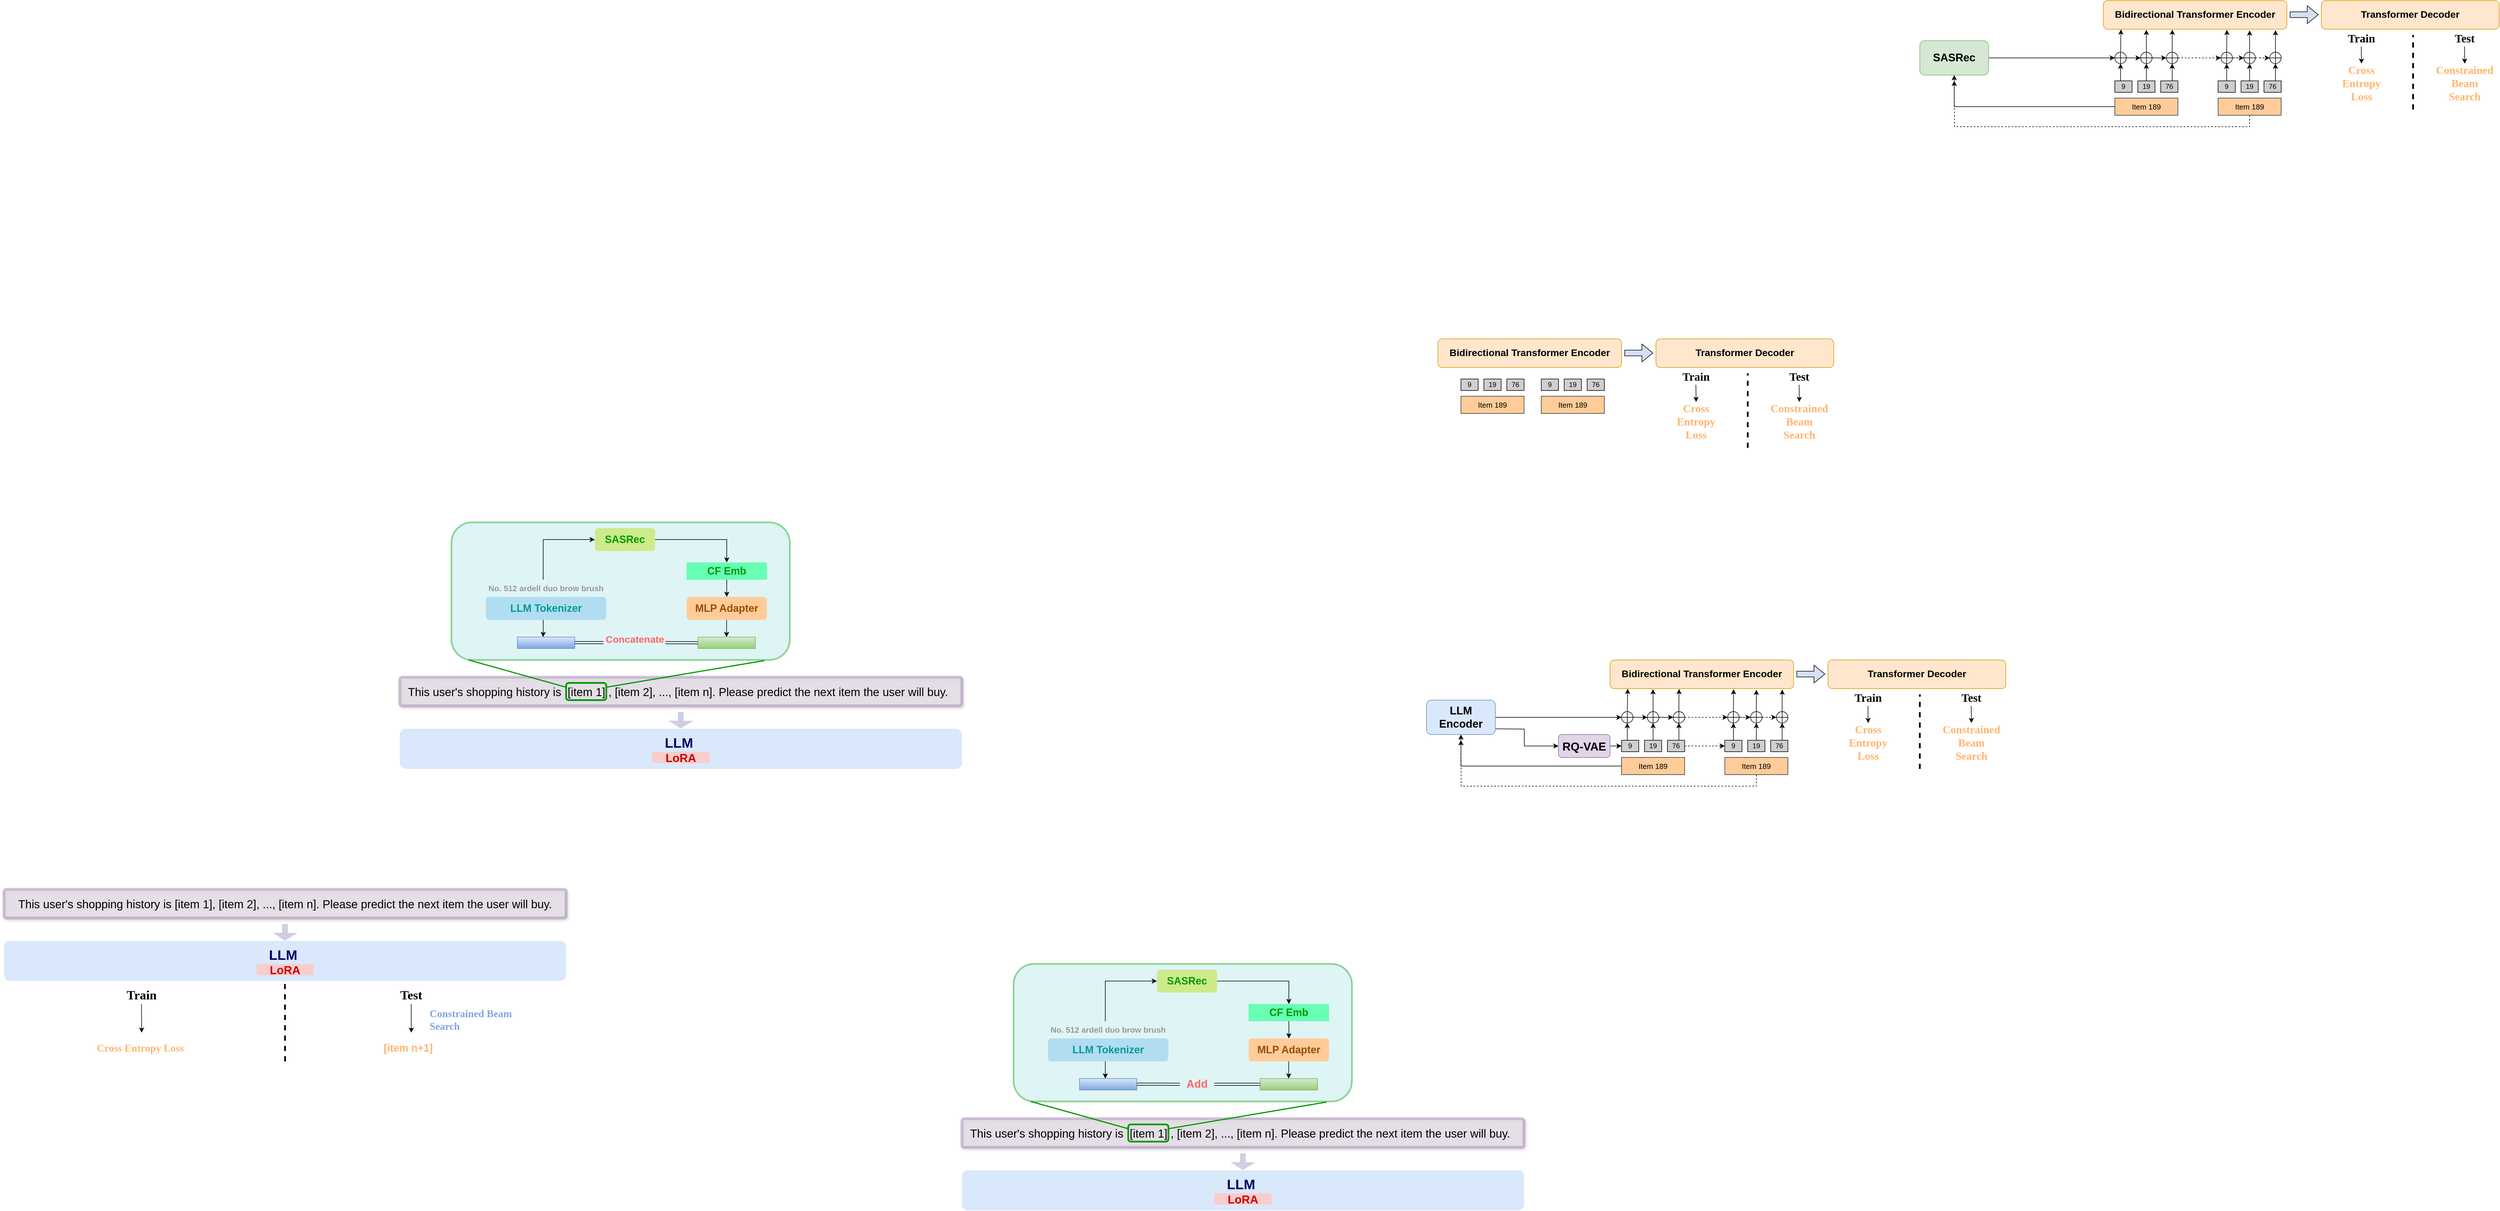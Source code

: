 <mxfile version="28.2.4">
  <diagram name="Page-1" id="X3rEYGYxmpHoWfrI04Dd">
    <mxGraphModel dx="1426" dy="1924" grid="1" gridSize="10" guides="1" tooltips="1" connect="1" arrows="1" fold="1" page="1" pageScale="1" pageWidth="850" pageHeight="1100" math="0" shadow="0">
      <root>
        <mxCell id="0" />
        <mxCell id="1" parent="0" />
        <mxCell id="gE25UW4fyhG3K7R1qF85-5" value="" style="endArrow=classic;html=1;rounded=0;" parent="1" edge="1">
          <mxGeometry width="50" height="50" relative="1" as="geometry">
            <mxPoint x="809.95" y="740" as="sourcePoint" />
            <mxPoint x="810" y="790" as="targetPoint" />
          </mxGeometry>
        </mxCell>
        <mxCell id="gE25UW4fyhG3K7R1qF85-22" value="&lt;b&gt;&lt;font style=&quot;font-size: 18px; color: rgb(255, 181, 112);&quot;&gt;&lt;font style=&quot;&quot;&gt;[item n+1&lt;/font&gt;]&lt;/font&gt;&lt;/b&gt;" style="text;whiteSpace=wrap;html=1;" parent="1" vertex="1">
          <mxGeometry x="760" y="800" width="130" height="40" as="geometry" />
        </mxCell>
        <mxCell id="gE25UW4fyhG3K7R1qF85-23" value="" style="endArrow=none;html=1;rounded=0;strokeWidth=3;dashed=1;" parent="1" edge="1">
          <mxGeometry width="50" height="50" relative="1" as="geometry">
            <mxPoint x="590" y="840" as="sourcePoint" />
            <mxPoint x="589.71" y="700" as="targetPoint" />
          </mxGeometry>
        </mxCell>
        <mxCell id="gE25UW4fyhG3K7R1qF85-24" value="&lt;b&gt;&lt;font face=&quot;Comic Sans MS&quot; style=&quot;font-size: 22px;&quot;&gt;Train&lt;/font&gt;&lt;/b&gt;" style="text;html=1;align=center;verticalAlign=middle;whiteSpace=wrap;rounded=0;" parent="1" vertex="1">
          <mxGeometry x="290" y="710" width="100" height="30" as="geometry" />
        </mxCell>
        <mxCell id="gE25UW4fyhG3K7R1qF85-25" value="&lt;b&gt;&lt;font face=&quot;Comic Sans MS&quot; style=&quot;font-size: 22px;&quot;&gt;Test&lt;/font&gt;&lt;/b&gt;" style="text;html=1;align=center;verticalAlign=middle;whiteSpace=wrap;rounded=0;" parent="1" vertex="1">
          <mxGeometry x="760" y="710" width="100" height="30" as="geometry" />
        </mxCell>
        <mxCell id="gE25UW4fyhG3K7R1qF85-27" value="&lt;font face=&quot;Comic Sans MS&quot; style=&quot;color: rgb(126, 166, 224);&quot;&gt;&lt;span style=&quot;font-size: 18px;&quot;&gt;&lt;b style=&quot;&quot;&gt;Constrained Beam Search&lt;/b&gt;&lt;/span&gt;&lt;/font&gt;" style="text;whiteSpace=wrap;html=1;" parent="1" vertex="1">
          <mxGeometry x="840" y="740" width="150" height="40" as="geometry" />
        </mxCell>
        <mxCell id="gE25UW4fyhG3K7R1qF85-28" value="" style="endArrow=classic;html=1;rounded=0;" parent="1" edge="1">
          <mxGeometry width="50" height="50" relative="1" as="geometry">
            <mxPoint x="339.71" y="740" as="sourcePoint" />
            <mxPoint x="340" y="790" as="targetPoint" />
          </mxGeometry>
        </mxCell>
        <mxCell id="gE25UW4fyhG3K7R1qF85-29" value="&lt;font face=&quot;Comic Sans MS&quot; color=&quot;#ffb570&quot;&gt;&lt;span style=&quot;font-size: 18px;&quot;&gt;&lt;b&gt;Cross Entropy Loss&lt;/b&gt;&lt;/span&gt;&lt;/font&gt;" style="text;whiteSpace=wrap;html=1;" parent="1" vertex="1">
          <mxGeometry x="260" y="800" width="190" height="40" as="geometry" />
        </mxCell>
        <mxCell id="gE25UW4fyhG3K7R1qF85-30" value="" style="group" parent="1" vertex="1" connectable="0">
          <mxGeometry x="100" y="540" width="980" height="160" as="geometry" />
        </mxCell>
        <mxCell id="gE25UW4fyhG3K7R1qF85-7" value="" style="group" parent="gE25UW4fyhG3K7R1qF85-30" vertex="1" connectable="0">
          <mxGeometry y="90" width="980" height="70" as="geometry" />
        </mxCell>
        <mxCell id="gE25UW4fyhG3K7R1qF85-1" value="" style="rounded=1;whiteSpace=wrap;html=1;fillColor=#dae8fc;strokeColor=none;" parent="gE25UW4fyhG3K7R1qF85-7" vertex="1">
          <mxGeometry width="980" height="70" as="geometry" />
        </mxCell>
        <mxCell id="gE25UW4fyhG3K7R1qF85-2" value="&lt;b&gt;&lt;font style=&quot;color: rgb(204, 0, 0); font-size: 20px;&quot;&gt;LoRA&lt;/font&gt;&lt;/b&gt;" style="rounded=1;whiteSpace=wrap;html=1;fillColor=#f8cecc;strokeColor=none;" parent="gE25UW4fyhG3K7R1qF85-7" vertex="1">
          <mxGeometry x="440" y="40" width="100" height="20" as="geometry" />
        </mxCell>
        <mxCell id="gE25UW4fyhG3K7R1qF85-26" value="&lt;b&gt;&lt;font style=&quot;color: rgb(0, 0, 102); font-size: 24px;&quot;&gt;LLM&amp;nbsp;&lt;/font&gt;&lt;/b&gt;" style="text;html=1;align=center;verticalAlign=middle;whiteSpace=wrap;rounded=0;" parent="gE25UW4fyhG3K7R1qF85-7" vertex="1">
          <mxGeometry x="460" y="10" width="60" height="30" as="geometry" />
        </mxCell>
        <mxCell id="gE25UW4fyhG3K7R1qF85-10" value="" style="group" parent="gE25UW4fyhG3K7R1qF85-30" vertex="1" connectable="0">
          <mxGeometry width="980" height="50" as="geometry" />
        </mxCell>
        <mxCell id="gE25UW4fyhG3K7R1qF85-4" value="&lt;p style=&quot;line-height: 110%;&quot;&gt;&lt;br&gt;&lt;/p&gt;" style="rounded=1;whiteSpace=wrap;html=1;fillColor=#e1d5e7;strokeColor=#9673a6;align=left;arcSize=8;strokeWidth=5;fillStyle=auto;glass=0;shadow=1;opacity=40;" parent="gE25UW4fyhG3K7R1qF85-10" vertex="1">
          <mxGeometry width="980" height="50" as="geometry" />
        </mxCell>
        <mxCell id="gE25UW4fyhG3K7R1qF85-6" value="&lt;font style=&quot;font-size: 20px;&quot;&gt;This user&#39;s shopping history is [item 1], [item 2], ..., [item n]. Please predict the next item the user will buy.&lt;/font&gt;" style="text;html=1;align=center;verticalAlign=middle;whiteSpace=wrap;rounded=0;" parent="gE25UW4fyhG3K7R1qF85-10" vertex="1">
          <mxGeometry x="20" y="10" width="940" height="30" as="geometry" />
        </mxCell>
        <mxCell id="gE25UW4fyhG3K7R1qF85-20" value="" style="shape=flexArrow;endArrow=classic;html=1;rounded=0;fillColor=#d0cee2;strokeColor=none;endWidth=32.571;endSize=4.206;" parent="gE25UW4fyhG3K7R1qF85-30" edge="1">
          <mxGeometry width="50" height="50" relative="1" as="geometry">
            <mxPoint x="490" y="60" as="sourcePoint" />
            <mxPoint x="489.71" y="90" as="targetPoint" />
          </mxGeometry>
        </mxCell>
        <mxCell id="gE25UW4fyhG3K7R1qF85-31" value="" style="group" parent="1" vertex="1" connectable="0">
          <mxGeometry x="790" y="170" width="980" height="160" as="geometry" />
        </mxCell>
        <mxCell id="gE25UW4fyhG3K7R1qF85-32" value="" style="group" parent="gE25UW4fyhG3K7R1qF85-31" vertex="1" connectable="0">
          <mxGeometry y="90" width="980" height="70" as="geometry" />
        </mxCell>
        <mxCell id="gE25UW4fyhG3K7R1qF85-33" value="" style="rounded=1;whiteSpace=wrap;html=1;fillColor=#dae8fc;strokeColor=none;" parent="gE25UW4fyhG3K7R1qF85-32" vertex="1">
          <mxGeometry width="980" height="70" as="geometry" />
        </mxCell>
        <mxCell id="gE25UW4fyhG3K7R1qF85-34" value="&lt;b&gt;&lt;font style=&quot;color: rgb(204, 0, 0); font-size: 20px;&quot;&gt;LoRA&lt;/font&gt;&lt;/b&gt;" style="rounded=1;whiteSpace=wrap;html=1;fillColor=#f8cecc;strokeColor=none;" parent="gE25UW4fyhG3K7R1qF85-32" vertex="1">
          <mxGeometry x="440" y="40" width="100" height="20" as="geometry" />
        </mxCell>
        <mxCell id="gE25UW4fyhG3K7R1qF85-35" value="&lt;b&gt;&lt;font style=&quot;color: rgb(0, 0, 102); font-size: 24px;&quot;&gt;LLM&amp;nbsp;&lt;/font&gt;&lt;/b&gt;" style="text;html=1;align=center;verticalAlign=middle;whiteSpace=wrap;rounded=0;" parent="gE25UW4fyhG3K7R1qF85-32" vertex="1">
          <mxGeometry x="460" y="10" width="60" height="30" as="geometry" />
        </mxCell>
        <mxCell id="gE25UW4fyhG3K7R1qF85-36" value="" style="group" parent="gE25UW4fyhG3K7R1qF85-31" vertex="1" connectable="0">
          <mxGeometry width="980" height="60" as="geometry" />
        </mxCell>
        <mxCell id="gE25UW4fyhG3K7R1qF85-37" value="&lt;p style=&quot;line-height: 110%;&quot;&gt;&lt;br&gt;&lt;/p&gt;" style="rounded=1;whiteSpace=wrap;html=1;fillColor=#e1d5e7;strokeColor=#9673a6;align=left;arcSize=8;strokeWidth=5;fillStyle=auto;glass=0;shadow=1;opacity=40;" parent="gE25UW4fyhG3K7R1qF85-36" vertex="1">
          <mxGeometry width="980" height="50" as="geometry" />
        </mxCell>
        <mxCell id="gE25UW4fyhG3K7R1qF85-38" value="&lt;font style=&quot;font-size: 20px;&quot;&gt;This user&#39;s shopping history is&amp;nbsp; [item 1] , [item 2], ..., [item n]. Please predict the next item the user will buy.&lt;/font&gt;" style="text;html=1;align=center;verticalAlign=middle;whiteSpace=wrap;rounded=0;" parent="gE25UW4fyhG3K7R1qF85-36" vertex="1">
          <mxGeometry x="5" y="10" width="960" height="30" as="geometry" />
        </mxCell>
        <mxCell id="gE25UW4fyhG3K7R1qF85-40" value="" style="rounded=1;whiteSpace=wrap;html=1;fillColor=none;strokeColor=#009900;strokeWidth=3;" parent="gE25UW4fyhG3K7R1qF85-36" vertex="1">
          <mxGeometry x="290" y="10" width="70" height="30" as="geometry" />
        </mxCell>
        <mxCell id="gE25UW4fyhG3K7R1qF85-39" value="" style="shape=flexArrow;endArrow=classic;html=1;rounded=0;fillColor=#d0cee2;strokeColor=none;endWidth=32.571;endSize=4.206;" parent="gE25UW4fyhG3K7R1qF85-31" edge="1">
          <mxGeometry width="50" height="50" relative="1" as="geometry">
            <mxPoint x="490" y="60" as="sourcePoint" />
            <mxPoint x="489.71" y="90" as="targetPoint" />
          </mxGeometry>
        </mxCell>
        <mxCell id="gE25UW4fyhG3K7R1qF85-41" value="" style="endArrow=none;html=1;rounded=0;strokeColor=#009900;strokeWidth=2;entryX=0.925;entryY=1.004;entryDx=0;entryDy=0;entryPerimeter=0;exitX=1;exitY=0.25;exitDx=0;exitDy=0;" parent="1" source="gE25UW4fyhG3K7R1qF85-40" target="gE25UW4fyhG3K7R1qF85-46" edge="1">
          <mxGeometry width="50" height="50" relative="1" as="geometry">
            <mxPoint x="1150" y="180" as="sourcePoint" />
            <mxPoint x="1450" y="130" as="targetPoint" />
          </mxGeometry>
        </mxCell>
        <mxCell id="gE25UW4fyhG3K7R1qF85-46" value="" style="rounded=1;whiteSpace=wrap;html=1;fillColor=#b0e3e6;strokeColor=light-dark(#009900, #ededed);strokeWidth=3;opacity=40;" parent="1" vertex="1">
          <mxGeometry x="880" y="-100" width="590" height="240" as="geometry" />
        </mxCell>
        <mxCell id="gE25UW4fyhG3K7R1qF85-47" value="" style="endArrow=none;html=1;rounded=0;strokeColor=#009900;strokeWidth=2;exitX=0;exitY=0.25;exitDx=0;exitDy=0;" parent="1" source="gE25UW4fyhG3K7R1qF85-40" edge="1">
          <mxGeometry width="50" height="50" relative="1" as="geometry">
            <mxPoint x="1080" y="180" as="sourcePoint" />
            <mxPoint x="910" y="140" as="targetPoint" />
          </mxGeometry>
        </mxCell>
        <mxCell id="gE25UW4fyhG3K7R1qF85-48" value="&lt;font style=&quot;color: rgb(0, 153, 153); font-size: 18px;&quot;&gt;&lt;b style=&quot;&quot;&gt;LLM Tokenizer&lt;/b&gt;&lt;/font&gt;" style="rounded=1;whiteSpace=wrap;html=1;fillColor=#b1ddf0;strokeColor=none;" parent="1" vertex="1">
          <mxGeometry x="940" y="30" width="210" height="40" as="geometry" />
        </mxCell>
        <mxCell id="gE25UW4fyhG3K7R1qF85-49" value="&lt;font style=&quot;font-size: 14px; color: rgb(153, 153, 153);&quot;&gt;&lt;b&gt;No. 512 ardell duo brow brush&lt;/b&gt;&lt;/font&gt;" style="text;html=1;align=center;verticalAlign=middle;whiteSpace=wrap;rounded=0;" parent="1" vertex="1">
          <mxGeometry x="940" width="210" height="30" as="geometry" />
        </mxCell>
        <mxCell id="gE25UW4fyhG3K7R1qF85-53" value="&lt;b&gt;&lt;font style=&quot;color: rgb(0, 153, 0); font-size: 18px;&quot;&gt;SASRec&lt;/font&gt;&lt;/b&gt;" style="rounded=1;whiteSpace=wrap;html=1;fillColor=#cdeb8b;strokeColor=none;" parent="1" vertex="1">
          <mxGeometry x="1130" y="-90" width="105" height="40" as="geometry" />
        </mxCell>
        <mxCell id="gE25UW4fyhG3K7R1qF85-54" value="" style="endArrow=classic;html=1;rounded=0;entryX=0;entryY=0.5;entryDx=0;entryDy=0;" parent="1" target="gE25UW4fyhG3K7R1qF85-53" edge="1">
          <mxGeometry width="50" height="50" relative="1" as="geometry">
            <mxPoint x="1040" as="sourcePoint" />
            <mxPoint x="1090" y="-50" as="targetPoint" />
            <Array as="points">
              <mxPoint x="1040" y="-70" />
            </Array>
          </mxGeometry>
        </mxCell>
        <mxCell id="gE25UW4fyhG3K7R1qF85-55" value="&lt;font style=&quot;color: rgb(0, 153, 0); font-size: 18px;&quot;&gt;&lt;b style=&quot;&quot;&gt;CF Emb&lt;/b&gt;&lt;/font&gt;" style="rounded=0;whiteSpace=wrap;html=1;fillColor=#66FFB3;strokeColor=none;" parent="1" vertex="1">
          <mxGeometry x="1290" y="-30" width="140" height="30" as="geometry" />
        </mxCell>
        <mxCell id="gE25UW4fyhG3K7R1qF85-57" value="" style="endArrow=classic;html=1;rounded=0;entryX=0.5;entryY=0;entryDx=0;entryDy=0;" parent="1" target="gE25UW4fyhG3K7R1qF85-55" edge="1">
          <mxGeometry width="50" height="50" relative="1" as="geometry">
            <mxPoint x="1235" y="-70" as="sourcePoint" />
            <mxPoint x="1285" y="-120" as="targetPoint" />
            <Array as="points">
              <mxPoint x="1360" y="-70" />
            </Array>
          </mxGeometry>
        </mxCell>
        <mxCell id="gE25UW4fyhG3K7R1qF85-59" value="&lt;font style=&quot;color: rgb(153, 76, 0); font-size: 18px;&quot;&gt;&lt;b style=&quot;&quot;&gt;MLP Adapter&lt;/b&gt;&lt;/font&gt;" style="rounded=1;whiteSpace=wrap;html=1;fillColor=#FFCC99;strokeColor=none;" parent="1" vertex="1">
          <mxGeometry x="1290" y="30" width="140" height="40" as="geometry" />
        </mxCell>
        <mxCell id="gE25UW4fyhG3K7R1qF85-60" value="" style="endArrow=classic;html=1;rounded=0;entryX=0.5;entryY=0;entryDx=0;entryDy=0;" parent="1" target="gE25UW4fyhG3K7R1qF85-59" edge="1">
          <mxGeometry width="50" height="50" relative="1" as="geometry">
            <mxPoint x="1360" as="sourcePoint" />
            <mxPoint x="1410" y="-50" as="targetPoint" />
          </mxGeometry>
        </mxCell>
        <mxCell id="gE25UW4fyhG3K7R1qF85-61" value="" style="rounded=0;whiteSpace=wrap;html=1;fillColor=#dae8fc;gradientColor=#7ea6e0;strokeColor=#6c8ebf;glass=0;" parent="1" vertex="1">
          <mxGeometry x="995" y="100" width="100" height="20" as="geometry" />
        </mxCell>
        <mxCell id="gE25UW4fyhG3K7R1qF85-62" value="" style="rounded=0;whiteSpace=wrap;html=1;fillColor=#d5e8d4;gradientColor=#97d077;strokeColor=#82b366;glass=0;" parent="1" vertex="1">
          <mxGeometry x="1310" y="100" width="100" height="20" as="geometry" />
        </mxCell>
        <mxCell id="gE25UW4fyhG3K7R1qF85-63" value="" style="endArrow=classic;html=1;rounded=0;entryX=0.5;entryY=0;entryDx=0;entryDy=0;" parent="1" edge="1">
          <mxGeometry width="50" height="50" relative="1" as="geometry">
            <mxPoint x="1040" y="70" as="sourcePoint" />
            <mxPoint x="1040" y="100" as="targetPoint" />
          </mxGeometry>
        </mxCell>
        <mxCell id="gE25UW4fyhG3K7R1qF85-64" value="" style="endArrow=classic;html=1;rounded=0;entryX=0.5;entryY=0;entryDx=0;entryDy=0;" parent="1" edge="1">
          <mxGeometry width="50" height="50" relative="1" as="geometry">
            <mxPoint x="1359.71" y="70" as="sourcePoint" />
            <mxPoint x="1359.71" y="100" as="targetPoint" />
          </mxGeometry>
        </mxCell>
        <mxCell id="gE25UW4fyhG3K7R1qF85-65" value="" style="shape=link;html=1;rounded=0;" parent="1" edge="1">
          <mxGeometry width="100" relative="1" as="geometry">
            <mxPoint x="1095" y="109.71" as="sourcePoint" />
            <mxPoint x="1145" y="109.71" as="targetPoint" />
          </mxGeometry>
        </mxCell>
        <mxCell id="gE25UW4fyhG3K7R1qF85-66" value="&lt;b&gt;&lt;font style=&quot;color: rgb(255, 102, 102); font-size: 17px;&quot;&gt;Concatenate&lt;/font&gt;&lt;/b&gt;" style="text;html=1;align=center;verticalAlign=middle;whiteSpace=wrap;rounded=0;" parent="1" vertex="1">
          <mxGeometry x="1170" y="90" width="60" height="30" as="geometry" />
        </mxCell>
        <mxCell id="gE25UW4fyhG3K7R1qF85-71" value="" style="shape=link;html=1;rounded=0;entryX=0;entryY=0.5;entryDx=0;entryDy=0;" parent="1" target="gE25UW4fyhG3K7R1qF85-62" edge="1">
          <mxGeometry width="100" relative="1" as="geometry">
            <mxPoint x="1253" y="109.71" as="sourcePoint" />
            <mxPoint x="1298" y="110" as="targetPoint" />
          </mxGeometry>
        </mxCell>
        <mxCell id="gE25UW4fyhG3K7R1qF85-72" value="" style="group" parent="1" vertex="1" connectable="0">
          <mxGeometry x="1770" y="940" width="980" height="160" as="geometry" />
        </mxCell>
        <mxCell id="gE25UW4fyhG3K7R1qF85-73" value="" style="group" parent="gE25UW4fyhG3K7R1qF85-72" vertex="1" connectable="0">
          <mxGeometry y="90" width="980" height="70" as="geometry" />
        </mxCell>
        <mxCell id="gE25UW4fyhG3K7R1qF85-74" value="" style="rounded=1;whiteSpace=wrap;html=1;fillColor=#dae8fc;strokeColor=none;" parent="gE25UW4fyhG3K7R1qF85-73" vertex="1">
          <mxGeometry width="980" height="70" as="geometry" />
        </mxCell>
        <mxCell id="gE25UW4fyhG3K7R1qF85-75" value="&lt;b&gt;&lt;font style=&quot;color: rgb(204, 0, 0); font-size: 20px;&quot;&gt;LoRA&lt;/font&gt;&lt;/b&gt;" style="rounded=1;whiteSpace=wrap;html=1;fillColor=#f8cecc;strokeColor=none;" parent="gE25UW4fyhG3K7R1qF85-73" vertex="1">
          <mxGeometry x="440" y="40" width="100" height="20" as="geometry" />
        </mxCell>
        <mxCell id="gE25UW4fyhG3K7R1qF85-76" value="&lt;b&gt;&lt;font style=&quot;color: rgb(0, 0, 102); font-size: 24px;&quot;&gt;LLM&amp;nbsp;&lt;/font&gt;&lt;/b&gt;" style="text;html=1;align=center;verticalAlign=middle;whiteSpace=wrap;rounded=0;" parent="gE25UW4fyhG3K7R1qF85-73" vertex="1">
          <mxGeometry x="460" y="10" width="60" height="30" as="geometry" />
        </mxCell>
        <mxCell id="gE25UW4fyhG3K7R1qF85-77" value="" style="group" parent="gE25UW4fyhG3K7R1qF85-72" vertex="1" connectable="0">
          <mxGeometry width="980" height="60" as="geometry" />
        </mxCell>
        <mxCell id="gE25UW4fyhG3K7R1qF85-78" value="&lt;p style=&quot;line-height: 110%;&quot;&gt;&lt;br&gt;&lt;/p&gt;" style="rounded=1;whiteSpace=wrap;html=1;fillColor=#e1d5e7;strokeColor=#9673a6;align=left;arcSize=8;strokeWidth=5;fillStyle=auto;glass=0;shadow=1;opacity=40;" parent="gE25UW4fyhG3K7R1qF85-77" vertex="1">
          <mxGeometry width="980" height="50" as="geometry" />
        </mxCell>
        <mxCell id="gE25UW4fyhG3K7R1qF85-79" value="&lt;font style=&quot;font-size: 20px;&quot;&gt;This user&#39;s shopping history is&amp;nbsp; [item 1] , [item 2], ..., [item n]. Please predict the next item the user will buy.&lt;/font&gt;" style="text;html=1;align=center;verticalAlign=middle;whiteSpace=wrap;rounded=0;" parent="gE25UW4fyhG3K7R1qF85-77" vertex="1">
          <mxGeometry x="5" y="10" width="960" height="30" as="geometry" />
        </mxCell>
        <mxCell id="gE25UW4fyhG3K7R1qF85-80" value="" style="rounded=1;whiteSpace=wrap;html=1;fillColor=none;strokeColor=#009900;strokeWidth=3;" parent="gE25UW4fyhG3K7R1qF85-77" vertex="1">
          <mxGeometry x="290" y="10" width="70" height="30" as="geometry" />
        </mxCell>
        <mxCell id="gE25UW4fyhG3K7R1qF85-81" value="" style="shape=flexArrow;endArrow=classic;html=1;rounded=0;fillColor=#d0cee2;strokeColor=none;endWidth=32.571;endSize=4.206;" parent="gE25UW4fyhG3K7R1qF85-72" edge="1">
          <mxGeometry width="50" height="50" relative="1" as="geometry">
            <mxPoint x="490" y="60" as="sourcePoint" />
            <mxPoint x="489.71" y="90" as="targetPoint" />
          </mxGeometry>
        </mxCell>
        <mxCell id="gE25UW4fyhG3K7R1qF85-82" value="" style="endArrow=none;html=1;rounded=0;strokeColor=#009900;strokeWidth=2;entryX=0.925;entryY=1.004;entryDx=0;entryDy=0;entryPerimeter=0;exitX=1;exitY=0.25;exitDx=0;exitDy=0;" parent="1" source="gE25UW4fyhG3K7R1qF85-80" target="gE25UW4fyhG3K7R1qF85-83" edge="1">
          <mxGeometry width="50" height="50" relative="1" as="geometry">
            <mxPoint x="2130" y="950" as="sourcePoint" />
            <mxPoint x="2430" y="900" as="targetPoint" />
          </mxGeometry>
        </mxCell>
        <mxCell id="gE25UW4fyhG3K7R1qF85-83" value="" style="rounded=1;whiteSpace=wrap;html=1;fillColor=#b0e3e6;strokeColor=light-dark(#009900, #ededed);strokeWidth=3;opacity=40;" parent="1" vertex="1">
          <mxGeometry x="1860" y="670" width="590" height="240" as="geometry" />
        </mxCell>
        <mxCell id="gE25UW4fyhG3K7R1qF85-84" value="" style="endArrow=none;html=1;rounded=0;strokeColor=#009900;strokeWidth=2;exitX=0;exitY=0.25;exitDx=0;exitDy=0;" parent="1" source="gE25UW4fyhG3K7R1qF85-80" edge="1">
          <mxGeometry width="50" height="50" relative="1" as="geometry">
            <mxPoint x="2060" y="950" as="sourcePoint" />
            <mxPoint x="1890" y="910" as="targetPoint" />
          </mxGeometry>
        </mxCell>
        <mxCell id="gE25UW4fyhG3K7R1qF85-85" value="&lt;font style=&quot;color: rgb(0, 153, 153); font-size: 18px;&quot;&gt;&lt;b style=&quot;&quot;&gt;LLM Tokenizer&lt;/b&gt;&lt;/font&gt;" style="rounded=1;whiteSpace=wrap;html=1;fillColor=#b1ddf0;strokeColor=none;" parent="1" vertex="1">
          <mxGeometry x="1920" y="800" width="210" height="40" as="geometry" />
        </mxCell>
        <mxCell id="gE25UW4fyhG3K7R1qF85-86" value="&lt;font style=&quot;font-size: 14px; color: rgb(153, 153, 153);&quot;&gt;&lt;b&gt;No. 512 ardell duo brow brush&lt;/b&gt;&lt;/font&gt;" style="text;html=1;align=center;verticalAlign=middle;whiteSpace=wrap;rounded=0;" parent="1" vertex="1">
          <mxGeometry x="1920" y="770" width="210" height="30" as="geometry" />
        </mxCell>
        <mxCell id="gE25UW4fyhG3K7R1qF85-87" value="&lt;b&gt;&lt;font style=&quot;color: rgb(0, 153, 0); font-size: 18px;&quot;&gt;SASRec&lt;/font&gt;&lt;/b&gt;" style="rounded=1;whiteSpace=wrap;html=1;fillColor=#cdeb8b;strokeColor=none;" parent="1" vertex="1">
          <mxGeometry x="2110" y="680" width="105" height="40" as="geometry" />
        </mxCell>
        <mxCell id="gE25UW4fyhG3K7R1qF85-88" value="" style="endArrow=classic;html=1;rounded=0;entryX=0;entryY=0.5;entryDx=0;entryDy=0;" parent="1" target="gE25UW4fyhG3K7R1qF85-87" edge="1">
          <mxGeometry width="50" height="50" relative="1" as="geometry">
            <mxPoint x="2020" y="770" as="sourcePoint" />
            <mxPoint x="2070" y="720" as="targetPoint" />
            <Array as="points">
              <mxPoint x="2020" y="700" />
            </Array>
          </mxGeometry>
        </mxCell>
        <mxCell id="gE25UW4fyhG3K7R1qF85-89" value="&lt;font style=&quot;color: rgb(0, 153, 0); font-size: 18px;&quot;&gt;&lt;b style=&quot;&quot;&gt;CF Emb&lt;/b&gt;&lt;/font&gt;" style="rounded=0;whiteSpace=wrap;html=1;fillColor=#66FFB3;strokeColor=none;" parent="1" vertex="1">
          <mxGeometry x="2270" y="740" width="140" height="30" as="geometry" />
        </mxCell>
        <mxCell id="gE25UW4fyhG3K7R1qF85-90" value="" style="endArrow=classic;html=1;rounded=0;entryX=0.5;entryY=0;entryDx=0;entryDy=0;" parent="1" target="gE25UW4fyhG3K7R1qF85-89" edge="1">
          <mxGeometry width="50" height="50" relative="1" as="geometry">
            <mxPoint x="2215" y="700" as="sourcePoint" />
            <mxPoint x="2265" y="650" as="targetPoint" />
            <Array as="points">
              <mxPoint x="2340" y="700" />
            </Array>
          </mxGeometry>
        </mxCell>
        <mxCell id="gE25UW4fyhG3K7R1qF85-91" value="&lt;font style=&quot;color: rgb(153, 76, 0); font-size: 18px;&quot;&gt;&lt;b style=&quot;&quot;&gt;MLP Adapter&lt;/b&gt;&lt;/font&gt;" style="rounded=1;whiteSpace=wrap;html=1;fillColor=#FFCC99;strokeColor=none;" parent="1" vertex="1">
          <mxGeometry x="2270" y="800" width="140" height="40" as="geometry" />
        </mxCell>
        <mxCell id="gE25UW4fyhG3K7R1qF85-92" value="" style="endArrow=classic;html=1;rounded=0;entryX=0.5;entryY=0;entryDx=0;entryDy=0;" parent="1" target="gE25UW4fyhG3K7R1qF85-91" edge="1">
          <mxGeometry width="50" height="50" relative="1" as="geometry">
            <mxPoint x="2340" y="770" as="sourcePoint" />
            <mxPoint x="2390" y="720" as="targetPoint" />
          </mxGeometry>
        </mxCell>
        <mxCell id="gE25UW4fyhG3K7R1qF85-93" value="" style="rounded=0;whiteSpace=wrap;html=1;fillColor=#dae8fc;gradientColor=#7ea6e0;strokeColor=#6c8ebf;glass=0;" parent="1" vertex="1">
          <mxGeometry x="1975" y="870" width="100" height="20" as="geometry" />
        </mxCell>
        <mxCell id="gE25UW4fyhG3K7R1qF85-94" value="" style="rounded=0;whiteSpace=wrap;html=1;fillColor=#d5e8d4;gradientColor=#97d077;strokeColor=#82b366;glass=0;" parent="1" vertex="1">
          <mxGeometry x="2290" y="870" width="100" height="20" as="geometry" />
        </mxCell>
        <mxCell id="gE25UW4fyhG3K7R1qF85-95" value="" style="endArrow=classic;html=1;rounded=0;entryX=0.5;entryY=0;entryDx=0;entryDy=0;" parent="1" edge="1">
          <mxGeometry width="50" height="50" relative="1" as="geometry">
            <mxPoint x="2020" y="840" as="sourcePoint" />
            <mxPoint x="2020" y="870" as="targetPoint" />
          </mxGeometry>
        </mxCell>
        <mxCell id="gE25UW4fyhG3K7R1qF85-96" value="" style="endArrow=classic;html=1;rounded=0;entryX=0.5;entryY=0;entryDx=0;entryDy=0;" parent="1" edge="1">
          <mxGeometry width="50" height="50" relative="1" as="geometry">
            <mxPoint x="2339.71" y="840" as="sourcePoint" />
            <mxPoint x="2339.71" y="870" as="targetPoint" />
          </mxGeometry>
        </mxCell>
        <mxCell id="gE25UW4fyhG3K7R1qF85-97" value="" style="shape=link;html=1;rounded=0;entryX=0;entryY=0.5;entryDx=0;entryDy=0;" parent="1" target="gE25UW4fyhG3K7R1qF85-98" edge="1">
          <mxGeometry width="100" relative="1" as="geometry">
            <mxPoint x="2075" y="879.71" as="sourcePoint" />
            <mxPoint x="2125" y="879.71" as="targetPoint" />
          </mxGeometry>
        </mxCell>
        <mxCell id="gE25UW4fyhG3K7R1qF85-98" value="&lt;b&gt;&lt;font style=&quot;color: rgb(255, 102, 102); font-size: 19px;&quot;&gt;Add&lt;/font&gt;&lt;/b&gt;" style="text;html=1;align=center;verticalAlign=middle;whiteSpace=wrap;rounded=0;" parent="1" vertex="1">
          <mxGeometry x="2150" y="865" width="60" height="30" as="geometry" />
        </mxCell>
        <mxCell id="gE25UW4fyhG3K7R1qF85-99" value="" style="shape=link;html=1;rounded=0;entryX=0;entryY=0.5;entryDx=0;entryDy=0;exitX=1;exitY=0.5;exitDx=0;exitDy=0;" parent="1" source="gE25UW4fyhG3K7R1qF85-98" target="gE25UW4fyhG3K7R1qF85-94" edge="1">
          <mxGeometry width="100" relative="1" as="geometry">
            <mxPoint x="2233" y="879.71" as="sourcePoint" />
            <mxPoint x="2278" y="880" as="targetPoint" />
          </mxGeometry>
        </mxCell>
        <mxCell id="gE25UW4fyhG3K7R1qF85-101" value="&lt;font style=&quot;font-size: 17px;&quot;&gt;&lt;b&gt;&lt;font style=&quot;&quot;&gt;Bidirectional Transformer Encode&lt;/font&gt;r&lt;/b&gt;&lt;/font&gt;" style="rounded=1;whiteSpace=wrap;html=1;fillColor=#ffe6cc;strokeColor=#d79b00;" parent="1" vertex="1">
          <mxGeometry x="2600" y="-420" width="320" height="50" as="geometry" />
        </mxCell>
        <mxCell id="gE25UW4fyhG3K7R1qF85-102" value="" style="shape=flexArrow;endArrow=classic;html=1;rounded=0;strokeColor=light-dark(#050505, #232e40);fillColor=#D4E1F5;" parent="1" edge="1">
          <mxGeometry width="50" height="50" relative="1" as="geometry">
            <mxPoint x="2925" y="-395.42" as="sourcePoint" />
            <mxPoint x="2975" y="-395.42" as="targetPoint" />
          </mxGeometry>
        </mxCell>
        <mxCell id="gE25UW4fyhG3K7R1qF85-103" value="&lt;font style=&quot;font-size: 17px;&quot;&gt;&lt;b&gt;&lt;font style=&quot;&quot;&gt;Transformer Decode&lt;/font&gt;r&lt;/b&gt;&lt;/font&gt;" style="rounded=1;whiteSpace=wrap;html=1;fillColor=#ffe6cc;strokeColor=#d79b00;" parent="1" vertex="1">
          <mxGeometry x="2980" y="-420" width="310" height="50" as="geometry" />
        </mxCell>
        <mxCell id="gE25UW4fyhG3K7R1qF85-104" value="" style="endArrow=none;dashed=1;html=1;rounded=0;strokeWidth=3;" parent="1" edge="1">
          <mxGeometry width="50" height="50" relative="1" as="geometry">
            <mxPoint x="3140" y="-230" as="sourcePoint" />
            <mxPoint x="3140" y="-360" as="targetPoint" />
          </mxGeometry>
        </mxCell>
        <mxCell id="gE25UW4fyhG3K7R1qF85-105" value="&lt;font style=&quot;font-size: 20px;&quot; face=&quot;Comic Sans MS&quot;&gt;&lt;b style=&quot;&quot;&gt;Train&lt;/b&gt;&lt;/font&gt;" style="text;html=1;align=center;verticalAlign=middle;whiteSpace=wrap;rounded=0;" parent="1" vertex="1">
          <mxGeometry x="3020" y="-370" width="60" height="30" as="geometry" />
        </mxCell>
        <mxCell id="gE25UW4fyhG3K7R1qF85-106" value="&lt;font style=&quot;font-size: 20px;&quot; face=&quot;Comic Sans MS&quot;&gt;&lt;b style=&quot;&quot;&gt;Test&lt;/b&gt;&lt;/font&gt;" style="text;html=1;align=center;verticalAlign=middle;whiteSpace=wrap;rounded=0;" parent="1" vertex="1">
          <mxGeometry x="3200" y="-370" width="60" height="30" as="geometry" />
        </mxCell>
        <mxCell id="gE25UW4fyhG3K7R1qF85-107" value="" style="endArrow=classic;html=1;rounded=0;" parent="1" edge="1">
          <mxGeometry width="50" height="50" relative="1" as="geometry">
            <mxPoint x="3049.58" y="-340" as="sourcePoint" />
            <mxPoint x="3050" y="-310" as="targetPoint" />
          </mxGeometry>
        </mxCell>
        <mxCell id="gE25UW4fyhG3K7R1qF85-108" value="&lt;font style=&quot;color: rgb(255, 181, 112); font-size: 19px;&quot; face=&quot;Comic Sans MS&quot;&gt;&lt;b style=&quot;&quot;&gt;Cross Entropy Loss&lt;/b&gt;&lt;/font&gt;" style="text;html=1;align=center;verticalAlign=middle;whiteSpace=wrap;rounded=0;" parent="1" vertex="1">
          <mxGeometry x="2995" y="-290" width="110" height="30" as="geometry" />
        </mxCell>
        <mxCell id="gE25UW4fyhG3K7R1qF85-109" value="&lt;font style=&quot;color: rgb(255, 181, 112); font-size: 19px;&quot; face=&quot;Comic Sans MS&quot;&gt;&lt;b style=&quot;&quot;&gt;Constrained&lt;/b&gt;&lt;/font&gt;&lt;div&gt;&lt;font style=&quot;color: rgb(255, 181, 112); font-size: 19px;&quot; face=&quot;Comic Sans MS&quot;&gt;&lt;b style=&quot;&quot;&gt;Beam&lt;/b&gt;&lt;/font&gt;&lt;/div&gt;&lt;div&gt;&lt;font style=&quot;color: rgb(255, 181, 112); font-size: 19px;&quot; face=&quot;Comic Sans MS&quot;&gt;&lt;b style=&quot;&quot;&gt;Search&lt;/b&gt;&lt;/font&gt;&lt;/div&gt;" style="text;html=1;align=center;verticalAlign=middle;whiteSpace=wrap;rounded=0;" parent="1" vertex="1">
          <mxGeometry x="3175" y="-290" width="110" height="30" as="geometry" />
        </mxCell>
        <mxCell id="gE25UW4fyhG3K7R1qF85-110" value="" style="endArrow=classic;html=1;rounded=0;" parent="1" edge="1">
          <mxGeometry width="50" height="50" relative="1" as="geometry">
            <mxPoint x="3229.58" y="-340" as="sourcePoint" />
            <mxPoint x="3230" y="-310" as="targetPoint" />
          </mxGeometry>
        </mxCell>
        <mxCell id="gE25UW4fyhG3K7R1qF85-116" value="" style="group" parent="1" vertex="1" connectable="0">
          <mxGeometry x="2640" y="-350" width="110" height="60" as="geometry" />
        </mxCell>
        <mxCell id="gE25UW4fyhG3K7R1qF85-114" value="" style="group" parent="gE25UW4fyhG3K7R1qF85-116" vertex="1" connectable="0">
          <mxGeometry width="110" height="20" as="geometry" />
        </mxCell>
        <mxCell id="gE25UW4fyhG3K7R1qF85-111" value="9" style="rounded=0;whiteSpace=wrap;html=1;fillColor=#CFCFCF;" parent="gE25UW4fyhG3K7R1qF85-114" vertex="1">
          <mxGeometry width="30" height="20" as="geometry" />
        </mxCell>
        <mxCell id="gE25UW4fyhG3K7R1qF85-112" value="19" style="rounded=0;whiteSpace=wrap;html=1;fillColor=#CFCFCF;" parent="gE25UW4fyhG3K7R1qF85-114" vertex="1">
          <mxGeometry x="40" width="30" height="20" as="geometry" />
        </mxCell>
        <mxCell id="gE25UW4fyhG3K7R1qF85-113" value="76" style="rounded=0;whiteSpace=wrap;html=1;fillColor=#CFCFCF;" parent="gE25UW4fyhG3K7R1qF85-114" vertex="1">
          <mxGeometry x="80" width="30" height="20" as="geometry" />
        </mxCell>
        <mxCell id="gE25UW4fyhG3K7R1qF85-115" value="&lt;font style=&quot;font-size: 13px;&quot;&gt;Item 189&lt;/font&gt;" style="rounded=0;whiteSpace=wrap;html=1;fillColor=#ffcc99;strokeColor=#36393d;" parent="gE25UW4fyhG3K7R1qF85-116" vertex="1">
          <mxGeometry y="30" width="110" height="30" as="geometry" />
        </mxCell>
        <mxCell id="gE25UW4fyhG3K7R1qF85-117" value="" style="group" parent="1" vertex="1" connectable="0">
          <mxGeometry x="2780" y="-350" width="110" height="60" as="geometry" />
        </mxCell>
        <mxCell id="gE25UW4fyhG3K7R1qF85-118" value="" style="group" parent="gE25UW4fyhG3K7R1qF85-117" vertex="1" connectable="0">
          <mxGeometry width="110" height="20" as="geometry" />
        </mxCell>
        <mxCell id="gE25UW4fyhG3K7R1qF85-119" value="9" style="rounded=0;whiteSpace=wrap;html=1;fillColor=#CFCFCF;" parent="gE25UW4fyhG3K7R1qF85-118" vertex="1">
          <mxGeometry width="30" height="20" as="geometry" />
        </mxCell>
        <mxCell id="gE25UW4fyhG3K7R1qF85-120" value="19" style="rounded=0;whiteSpace=wrap;html=1;fillColor=#CFCFCF;" parent="gE25UW4fyhG3K7R1qF85-118" vertex="1">
          <mxGeometry x="40" width="30" height="20" as="geometry" />
        </mxCell>
        <mxCell id="gE25UW4fyhG3K7R1qF85-121" value="76" style="rounded=0;whiteSpace=wrap;html=1;fillColor=#CFCFCF;" parent="gE25UW4fyhG3K7R1qF85-118" vertex="1">
          <mxGeometry x="80" width="30" height="20" as="geometry" />
        </mxCell>
        <mxCell id="gE25UW4fyhG3K7R1qF85-122" value="&lt;font style=&quot;font-size: 13px;&quot;&gt;Item 189&lt;/font&gt;" style="rounded=0;whiteSpace=wrap;html=1;fillColor=#ffcc99;strokeColor=#36393d;" parent="gE25UW4fyhG3K7R1qF85-117" vertex="1">
          <mxGeometry y="30" width="110" height="30" as="geometry" />
        </mxCell>
        <mxCell id="gE25UW4fyhG3K7R1qF85-123" value="&lt;font style=&quot;font-size: 17px;&quot;&gt;&lt;b&gt;&lt;font style=&quot;&quot;&gt;Bidirectional Transformer Encode&lt;/font&gt;r&lt;/b&gt;&lt;/font&gt;" style="rounded=1;whiteSpace=wrap;html=1;fillColor=#ffe6cc;strokeColor=#d79b00;" parent="1" vertex="1">
          <mxGeometry x="2900" y="140" width="320" height="50" as="geometry" />
        </mxCell>
        <mxCell id="gE25UW4fyhG3K7R1qF85-124" value="" style="shape=flexArrow;endArrow=classic;html=1;rounded=0;strokeColor=light-dark(#050505, #232e40);fillColor=#D4E1F5;" parent="1" edge="1">
          <mxGeometry width="50" height="50" relative="1" as="geometry">
            <mxPoint x="3225" y="164.58" as="sourcePoint" />
            <mxPoint x="3275" y="164.58" as="targetPoint" />
          </mxGeometry>
        </mxCell>
        <mxCell id="gE25UW4fyhG3K7R1qF85-125" value="&lt;font style=&quot;font-size: 17px;&quot;&gt;&lt;b&gt;&lt;font style=&quot;&quot;&gt;Transformer Decode&lt;/font&gt;r&lt;/b&gt;&lt;/font&gt;" style="rounded=1;whiteSpace=wrap;html=1;fillColor=#ffe6cc;strokeColor=#d79b00;" parent="1" vertex="1">
          <mxGeometry x="3280" y="140" width="310" height="50" as="geometry" />
        </mxCell>
        <mxCell id="gE25UW4fyhG3K7R1qF85-126" value="" style="endArrow=none;dashed=1;html=1;rounded=0;strokeWidth=3;" parent="1" edge="1">
          <mxGeometry width="50" height="50" relative="1" as="geometry">
            <mxPoint x="3440" y="330" as="sourcePoint" />
            <mxPoint x="3440" y="200" as="targetPoint" />
          </mxGeometry>
        </mxCell>
        <mxCell id="gE25UW4fyhG3K7R1qF85-127" value="&lt;font style=&quot;font-size: 20px;&quot; face=&quot;Comic Sans MS&quot;&gt;&lt;b style=&quot;&quot;&gt;Train&lt;/b&gt;&lt;/font&gt;" style="text;html=1;align=center;verticalAlign=middle;whiteSpace=wrap;rounded=0;" parent="1" vertex="1">
          <mxGeometry x="3320" y="190" width="60" height="30" as="geometry" />
        </mxCell>
        <mxCell id="gE25UW4fyhG3K7R1qF85-128" value="&lt;font style=&quot;font-size: 20px;&quot; face=&quot;Comic Sans MS&quot;&gt;&lt;b style=&quot;&quot;&gt;Test&lt;/b&gt;&lt;/font&gt;" style="text;html=1;align=center;verticalAlign=middle;whiteSpace=wrap;rounded=0;" parent="1" vertex="1">
          <mxGeometry x="3500" y="190" width="60" height="30" as="geometry" />
        </mxCell>
        <mxCell id="gE25UW4fyhG3K7R1qF85-129" value="" style="endArrow=classic;html=1;rounded=0;" parent="1" edge="1">
          <mxGeometry width="50" height="50" relative="1" as="geometry">
            <mxPoint x="3349.58" y="220" as="sourcePoint" />
            <mxPoint x="3350" y="250" as="targetPoint" />
          </mxGeometry>
        </mxCell>
        <mxCell id="gE25UW4fyhG3K7R1qF85-130" value="&lt;font style=&quot;color: rgb(255, 181, 112); font-size: 19px;&quot; face=&quot;Comic Sans MS&quot;&gt;&lt;b style=&quot;&quot;&gt;Cross Entropy Loss&lt;/b&gt;&lt;/font&gt;" style="text;html=1;align=center;verticalAlign=middle;whiteSpace=wrap;rounded=0;" parent="1" vertex="1">
          <mxGeometry x="3295" y="270" width="110" height="30" as="geometry" />
        </mxCell>
        <mxCell id="gE25UW4fyhG3K7R1qF85-131" value="&lt;font style=&quot;color: rgb(255, 181, 112); font-size: 19px;&quot; face=&quot;Comic Sans MS&quot;&gt;&lt;b style=&quot;&quot;&gt;Constrained&lt;/b&gt;&lt;/font&gt;&lt;div&gt;&lt;font style=&quot;color: rgb(255, 181, 112); font-size: 19px;&quot; face=&quot;Comic Sans MS&quot;&gt;&lt;b style=&quot;&quot;&gt;Beam&lt;/b&gt;&lt;/font&gt;&lt;/div&gt;&lt;div&gt;&lt;font style=&quot;color: rgb(255, 181, 112); font-size: 19px;&quot; face=&quot;Comic Sans MS&quot;&gt;&lt;b style=&quot;&quot;&gt;Search&lt;/b&gt;&lt;/font&gt;&lt;/div&gt;" style="text;html=1;align=center;verticalAlign=middle;whiteSpace=wrap;rounded=0;" parent="1" vertex="1">
          <mxGeometry x="3475" y="270" width="110" height="30" as="geometry" />
        </mxCell>
        <mxCell id="gE25UW4fyhG3K7R1qF85-132" value="" style="endArrow=classic;html=1;rounded=0;" parent="1" edge="1">
          <mxGeometry width="50" height="50" relative="1" as="geometry">
            <mxPoint x="3529.58" y="220" as="sourcePoint" />
            <mxPoint x="3530" y="250" as="targetPoint" />
          </mxGeometry>
        </mxCell>
        <mxCell id="gE25UW4fyhG3K7R1qF85-133" value="" style="group" parent="1" vertex="1" connectable="0">
          <mxGeometry x="2920" y="280" width="110" height="60" as="geometry" />
        </mxCell>
        <mxCell id="gE25UW4fyhG3K7R1qF85-134" value="" style="group" parent="gE25UW4fyhG3K7R1qF85-133" vertex="1" connectable="0">
          <mxGeometry width="110" height="20" as="geometry" />
        </mxCell>
        <mxCell id="gE25UW4fyhG3K7R1qF85-135" value="9" style="rounded=0;whiteSpace=wrap;html=1;fillColor=#CFCFCF;" parent="gE25UW4fyhG3K7R1qF85-134" vertex="1">
          <mxGeometry width="30" height="20" as="geometry" />
        </mxCell>
        <mxCell id="gE25UW4fyhG3K7R1qF85-136" value="19" style="rounded=0;whiteSpace=wrap;html=1;fillColor=#CFCFCF;" parent="gE25UW4fyhG3K7R1qF85-134" vertex="1">
          <mxGeometry x="40" width="30" height="20" as="geometry" />
        </mxCell>
        <mxCell id="gE25UW4fyhG3K7R1qF85-137" value="76" style="rounded=0;whiteSpace=wrap;html=1;fillColor=#CFCFCF;" parent="gE25UW4fyhG3K7R1qF85-134" vertex="1">
          <mxGeometry x="80" width="30" height="20" as="geometry" />
        </mxCell>
        <mxCell id="gE25UW4fyhG3K7R1qF85-138" value="&lt;font style=&quot;font-size: 13px;&quot;&gt;Item 189&lt;/font&gt;" style="rounded=0;whiteSpace=wrap;html=1;fillColor=#ffcc99;strokeColor=#36393d;" parent="gE25UW4fyhG3K7R1qF85-133" vertex="1">
          <mxGeometry y="30" width="110" height="30" as="geometry" />
        </mxCell>
        <mxCell id="gE25UW4fyhG3K7R1qF85-139" value="" style="group" parent="1" vertex="1" connectable="0">
          <mxGeometry x="3100" y="280" width="110" height="60" as="geometry" />
        </mxCell>
        <mxCell id="gE25UW4fyhG3K7R1qF85-140" value="" style="group" parent="gE25UW4fyhG3K7R1qF85-139" vertex="1" connectable="0">
          <mxGeometry width="110" height="20" as="geometry" />
        </mxCell>
        <mxCell id="gE25UW4fyhG3K7R1qF85-141" value="9" style="rounded=0;whiteSpace=wrap;html=1;fillColor=#CFCFCF;" parent="gE25UW4fyhG3K7R1qF85-140" vertex="1">
          <mxGeometry width="30" height="20" as="geometry" />
        </mxCell>
        <mxCell id="gE25UW4fyhG3K7R1qF85-142" value="19" style="rounded=0;whiteSpace=wrap;html=1;fillColor=#CFCFCF;" parent="gE25UW4fyhG3K7R1qF85-140" vertex="1">
          <mxGeometry x="40" width="30" height="20" as="geometry" />
        </mxCell>
        <mxCell id="gE25UW4fyhG3K7R1qF85-143" value="76" style="rounded=0;whiteSpace=wrap;html=1;fillColor=#CFCFCF;" parent="gE25UW4fyhG3K7R1qF85-140" vertex="1">
          <mxGeometry x="80" width="30" height="20" as="geometry" />
        </mxCell>
        <mxCell id="gE25UW4fyhG3K7R1qF85-153" style="edgeStyle=orthogonalEdgeStyle;rounded=0;orthogonalLoop=1;jettySize=auto;html=1;exitX=0.5;exitY=1;exitDx=0;exitDy=0;dashed=1;" parent="gE25UW4fyhG3K7R1qF85-139" source="gE25UW4fyhG3K7R1qF85-144" edge="1">
          <mxGeometry relative="1" as="geometry">
            <mxPoint x="-460.0" as="targetPoint" />
          </mxGeometry>
        </mxCell>
        <mxCell id="gE25UW4fyhG3K7R1qF85-144" value="&lt;font style=&quot;font-size: 13px;&quot;&gt;Item 189&lt;/font&gt;" style="rounded=0;whiteSpace=wrap;html=1;fillColor=#ffcc99;strokeColor=#36393d;" parent="gE25UW4fyhG3K7R1qF85-139" vertex="1">
          <mxGeometry y="30" width="110" height="30" as="geometry" />
        </mxCell>
        <mxCell id="gE25UW4fyhG3K7R1qF85-148" style="edgeStyle=orthogonalEdgeStyle;rounded=0;orthogonalLoop=1;jettySize=auto;html=1;exitX=1;exitY=0.5;exitDx=0;exitDy=0;entryX=0;entryY=0.5;entryDx=0;entryDy=0;" parent="1" target="gE25UW4fyhG3K7R1qF85-147" edge="1">
          <mxGeometry relative="1" as="geometry">
            <mxPoint x="2690" y="260" as="sourcePoint" />
            <mxPoint x="2800" y="310" as="targetPoint" />
          </mxGeometry>
        </mxCell>
        <mxCell id="gE25UW4fyhG3K7R1qF85-161" style="edgeStyle=orthogonalEdgeStyle;rounded=0;orthogonalLoop=1;jettySize=auto;html=1;entryX=0;entryY=0.5;entryDx=0;entryDy=0;" parent="1" source="gE25UW4fyhG3K7R1qF85-145" target="gE25UW4fyhG3K7R1qF85-155" edge="1">
          <mxGeometry relative="1" as="geometry" />
        </mxCell>
        <mxCell id="gE25UW4fyhG3K7R1qF85-145" value="&lt;b&gt;&lt;font style=&quot;font-size: 19px;&quot;&gt;LLM Encoder&lt;/font&gt;&lt;/b&gt;" style="rounded=1;whiteSpace=wrap;html=1;fillColor=#dae8fc;strokeColor=#6c8ebf;" parent="1" vertex="1">
          <mxGeometry x="2580" y="210" width="120" height="60" as="geometry" />
        </mxCell>
        <mxCell id="gE25UW4fyhG3K7R1qF85-146" style="edgeStyle=orthogonalEdgeStyle;rounded=0;orthogonalLoop=1;jettySize=auto;html=1;entryX=0.5;entryY=1;entryDx=0;entryDy=0;" parent="1" source="gE25UW4fyhG3K7R1qF85-138" target="gE25UW4fyhG3K7R1qF85-145" edge="1">
          <mxGeometry relative="1" as="geometry" />
        </mxCell>
        <mxCell id="gE25UW4fyhG3K7R1qF85-151" style="edgeStyle=orthogonalEdgeStyle;rounded=0;orthogonalLoop=1;jettySize=auto;html=1;entryX=0;entryY=0.5;entryDx=0;entryDy=0;" parent="1" source="gE25UW4fyhG3K7R1qF85-147" target="gE25UW4fyhG3K7R1qF85-135" edge="1">
          <mxGeometry relative="1" as="geometry" />
        </mxCell>
        <mxCell id="gE25UW4fyhG3K7R1qF85-147" value="&lt;b&gt;&lt;font style=&quot;font-size: 20px;&quot;&gt;RQ-VAE&lt;/font&gt;&lt;/b&gt;" style="rounded=1;whiteSpace=wrap;html=1;fillColor=#e1d5e7;strokeColor=#9673a6;" parent="1" vertex="1">
          <mxGeometry x="2810" y="270" width="90" height="40" as="geometry" />
        </mxCell>
        <mxCell id="gE25UW4fyhG3K7R1qF85-162" style="edgeStyle=orthogonalEdgeStyle;rounded=0;orthogonalLoop=1;jettySize=auto;html=1;entryX=0;entryY=0.5;entryDx=0;entryDy=0;" parent="1" source="gE25UW4fyhG3K7R1qF85-155" target="gE25UW4fyhG3K7R1qF85-156" edge="1">
          <mxGeometry relative="1" as="geometry" />
        </mxCell>
        <mxCell id="gE25UW4fyhG3K7R1qF85-155" value="" style="shape=orEllipse;perimeter=ellipsePerimeter;whiteSpace=wrap;html=1;backgroundOutline=1;" parent="1" vertex="1">
          <mxGeometry x="2920" y="230" width="20" height="20" as="geometry" />
        </mxCell>
        <mxCell id="gE25UW4fyhG3K7R1qF85-163" style="edgeStyle=orthogonalEdgeStyle;rounded=0;orthogonalLoop=1;jettySize=auto;html=1;entryX=0;entryY=0.5;entryDx=0;entryDy=0;" parent="1" source="gE25UW4fyhG3K7R1qF85-156" target="gE25UW4fyhG3K7R1qF85-157" edge="1">
          <mxGeometry relative="1" as="geometry" />
        </mxCell>
        <mxCell id="gE25UW4fyhG3K7R1qF85-156" value="" style="shape=orEllipse;perimeter=ellipsePerimeter;whiteSpace=wrap;html=1;backgroundOutline=1;" parent="1" vertex="1">
          <mxGeometry x="2965" y="230" width="20" height="20" as="geometry" />
        </mxCell>
        <mxCell id="gE25UW4fyhG3K7R1qF85-164" style="edgeStyle=orthogonalEdgeStyle;rounded=0;orthogonalLoop=1;jettySize=auto;html=1;entryX=0;entryY=0.5;entryDx=0;entryDy=0;dashed=1;" parent="1" source="gE25UW4fyhG3K7R1qF85-157" target="gE25UW4fyhG3K7R1qF85-158" edge="1">
          <mxGeometry relative="1" as="geometry" />
        </mxCell>
        <mxCell id="gE25UW4fyhG3K7R1qF85-157" value="" style="shape=orEllipse;perimeter=ellipsePerimeter;whiteSpace=wrap;html=1;backgroundOutline=1;" parent="1" vertex="1">
          <mxGeometry x="3010" y="230" width="20" height="20" as="geometry" />
        </mxCell>
        <mxCell id="gE25UW4fyhG3K7R1qF85-166" style="edgeStyle=orthogonalEdgeStyle;rounded=0;orthogonalLoop=1;jettySize=auto;html=1;entryX=0;entryY=0.5;entryDx=0;entryDy=0;dashed=1;" parent="1" source="gE25UW4fyhG3K7R1qF85-158" target="gE25UW4fyhG3K7R1qF85-159" edge="1">
          <mxGeometry relative="1" as="geometry" />
        </mxCell>
        <mxCell id="gE25UW4fyhG3K7R1qF85-158" value="" style="shape=orEllipse;perimeter=ellipsePerimeter;whiteSpace=wrap;html=1;backgroundOutline=1;" parent="1" vertex="1">
          <mxGeometry x="3105" y="230" width="20" height="20" as="geometry" />
        </mxCell>
        <mxCell id="gE25UW4fyhG3K7R1qF85-168" style="edgeStyle=orthogonalEdgeStyle;rounded=0;orthogonalLoop=1;jettySize=auto;html=1;entryX=0;entryY=0.5;entryDx=0;entryDy=0;dashed=1;" parent="1" source="gE25UW4fyhG3K7R1qF85-159" target="gE25UW4fyhG3K7R1qF85-160" edge="1">
          <mxGeometry relative="1" as="geometry" />
        </mxCell>
        <mxCell id="gE25UW4fyhG3K7R1qF85-159" value="" style="shape=orEllipse;perimeter=ellipsePerimeter;whiteSpace=wrap;html=1;backgroundOutline=1;" parent="1" vertex="1">
          <mxGeometry x="3145" y="230" width="20" height="20" as="geometry" />
        </mxCell>
        <mxCell id="gE25UW4fyhG3K7R1qF85-160" value="" style="shape=orEllipse;perimeter=ellipsePerimeter;whiteSpace=wrap;html=1;backgroundOutline=1;" parent="1" vertex="1">
          <mxGeometry x="3190" y="230" width="20" height="20" as="geometry" />
        </mxCell>
        <mxCell id="gE25UW4fyhG3K7R1qF85-165" style="edgeStyle=orthogonalEdgeStyle;rounded=0;orthogonalLoop=1;jettySize=auto;html=1;entryX=0;entryY=0.5;entryDx=0;entryDy=0;dashed=1;" parent="1" source="gE25UW4fyhG3K7R1qF85-137" target="gE25UW4fyhG3K7R1qF85-141" edge="1">
          <mxGeometry relative="1" as="geometry" />
        </mxCell>
        <mxCell id="gE25UW4fyhG3K7R1qF85-169" style="edgeStyle=orthogonalEdgeStyle;rounded=0;orthogonalLoop=1;jettySize=auto;html=1;exitX=0.5;exitY=0;exitDx=0;exitDy=0;entryX=0.5;entryY=1;entryDx=0;entryDy=0;" parent="1" source="gE25UW4fyhG3K7R1qF85-135" target="gE25UW4fyhG3K7R1qF85-155" edge="1">
          <mxGeometry relative="1" as="geometry" />
        </mxCell>
        <mxCell id="gE25UW4fyhG3K7R1qF85-170" style="edgeStyle=orthogonalEdgeStyle;rounded=0;orthogonalLoop=1;jettySize=auto;html=1;exitX=0.5;exitY=0;exitDx=0;exitDy=0;entryX=0.096;entryY=1.007;entryDx=0;entryDy=0;entryPerimeter=0;" parent="1" source="gE25UW4fyhG3K7R1qF85-155" target="gE25UW4fyhG3K7R1qF85-123" edge="1">
          <mxGeometry relative="1" as="geometry" />
        </mxCell>
        <mxCell id="gE25UW4fyhG3K7R1qF85-171" style="edgeStyle=orthogonalEdgeStyle;rounded=0;orthogonalLoop=1;jettySize=auto;html=1;exitX=0.5;exitY=0;exitDx=0;exitDy=0;entryX=0.5;entryY=1;entryDx=0;entryDy=0;" parent="1" source="gE25UW4fyhG3K7R1qF85-136" target="gE25UW4fyhG3K7R1qF85-156" edge="1">
          <mxGeometry relative="1" as="geometry" />
        </mxCell>
        <mxCell id="gE25UW4fyhG3K7R1qF85-172" style="edgeStyle=orthogonalEdgeStyle;rounded=0;orthogonalLoop=1;jettySize=auto;html=1;entryX=0.234;entryY=1.02;entryDx=0;entryDy=0;entryPerimeter=0;" parent="1" source="gE25UW4fyhG3K7R1qF85-156" target="gE25UW4fyhG3K7R1qF85-123" edge="1">
          <mxGeometry relative="1" as="geometry" />
        </mxCell>
        <mxCell id="gE25UW4fyhG3K7R1qF85-173" style="edgeStyle=orthogonalEdgeStyle;rounded=0;orthogonalLoop=1;jettySize=auto;html=1;entryX=0.376;entryY=1.013;entryDx=0;entryDy=0;entryPerimeter=0;" parent="1" source="gE25UW4fyhG3K7R1qF85-157" target="gE25UW4fyhG3K7R1qF85-123" edge="1">
          <mxGeometry relative="1" as="geometry" />
        </mxCell>
        <mxCell id="gE25UW4fyhG3K7R1qF85-174" style="edgeStyle=orthogonalEdgeStyle;rounded=0;orthogonalLoop=1;jettySize=auto;html=1;exitX=0.75;exitY=0;exitDx=0;exitDy=0;entryX=0.5;entryY=1;entryDx=0;entryDy=0;" parent="1" source="gE25UW4fyhG3K7R1qF85-137" target="gE25UW4fyhG3K7R1qF85-157" edge="1">
          <mxGeometry relative="1" as="geometry" />
        </mxCell>
        <mxCell id="gE25UW4fyhG3K7R1qF85-175" style="edgeStyle=orthogonalEdgeStyle;rounded=0;orthogonalLoop=1;jettySize=auto;html=1;exitX=0.5;exitY=0;exitDx=0;exitDy=0;entryX=0.5;entryY=1;entryDx=0;entryDy=0;" parent="1" source="gE25UW4fyhG3K7R1qF85-141" target="gE25UW4fyhG3K7R1qF85-158" edge="1">
          <mxGeometry relative="1" as="geometry" />
        </mxCell>
        <mxCell id="gE25UW4fyhG3K7R1qF85-176" style="edgeStyle=orthogonalEdgeStyle;rounded=0;orthogonalLoop=1;jettySize=auto;html=1;exitX=0.5;exitY=0;exitDx=0;exitDy=0;entryX=0.5;entryY=1;entryDx=0;entryDy=0;" parent="1" source="gE25UW4fyhG3K7R1qF85-142" target="gE25UW4fyhG3K7R1qF85-159" edge="1">
          <mxGeometry relative="1" as="geometry" />
        </mxCell>
        <mxCell id="gE25UW4fyhG3K7R1qF85-177" style="edgeStyle=orthogonalEdgeStyle;rounded=0;orthogonalLoop=1;jettySize=auto;html=1;exitX=0.75;exitY=0;exitDx=0;exitDy=0;entryX=0.5;entryY=1;entryDx=0;entryDy=0;" parent="1" source="gE25UW4fyhG3K7R1qF85-143" target="gE25UW4fyhG3K7R1qF85-160" edge="1">
          <mxGeometry relative="1" as="geometry" />
        </mxCell>
        <mxCell id="gE25UW4fyhG3K7R1qF85-178" style="edgeStyle=orthogonalEdgeStyle;rounded=0;orthogonalLoop=1;jettySize=auto;html=1;exitX=0.5;exitY=0;exitDx=0;exitDy=0;entryX=0.673;entryY=1.02;entryDx=0;entryDy=0;entryPerimeter=0;" parent="1" source="gE25UW4fyhG3K7R1qF85-158" target="gE25UW4fyhG3K7R1qF85-123" edge="1">
          <mxGeometry relative="1" as="geometry" />
        </mxCell>
        <mxCell id="gE25UW4fyhG3K7R1qF85-179" style="edgeStyle=orthogonalEdgeStyle;rounded=0;orthogonalLoop=1;jettySize=auto;html=1;exitX=0.5;exitY=0;exitDx=0;exitDy=0;" parent="1" source="gE25UW4fyhG3K7R1qF85-159" edge="1">
          <mxGeometry relative="1" as="geometry">
            <mxPoint x="3155" y="192" as="targetPoint" />
          </mxGeometry>
        </mxCell>
        <mxCell id="gE25UW4fyhG3K7R1qF85-180" style="edgeStyle=orthogonalEdgeStyle;rounded=0;orthogonalLoop=1;jettySize=auto;html=1;entryX=0.938;entryY=1.033;entryDx=0;entryDy=0;entryPerimeter=0;" parent="1" source="gE25UW4fyhG3K7R1qF85-160" target="gE25UW4fyhG3K7R1qF85-123" edge="1">
          <mxGeometry relative="1" as="geometry" />
        </mxCell>
        <mxCell id="fpxkUHwiZkYPuyaBuWM5-1" value="&lt;font style=&quot;font-size: 17px;&quot;&gt;&lt;b&gt;&lt;font style=&quot;&quot;&gt;Bidirectional Transformer Encode&lt;/font&gt;r&lt;/b&gt;&lt;/font&gt;" style="rounded=1;whiteSpace=wrap;html=1;fillColor=#ffe6cc;strokeColor=#d79b00;" vertex="1" parent="1">
          <mxGeometry x="3760" y="-1010" width="320" height="50" as="geometry" />
        </mxCell>
        <mxCell id="fpxkUHwiZkYPuyaBuWM5-2" value="" style="shape=flexArrow;endArrow=classic;html=1;rounded=0;strokeColor=light-dark(#050505, #232e40);fillColor=#D4E1F5;" edge="1" parent="1">
          <mxGeometry width="50" height="50" relative="1" as="geometry">
            <mxPoint x="4085" y="-985.42" as="sourcePoint" />
            <mxPoint x="4135" y="-985.42" as="targetPoint" />
          </mxGeometry>
        </mxCell>
        <mxCell id="fpxkUHwiZkYPuyaBuWM5-3" value="&lt;font style=&quot;font-size: 17px;&quot;&gt;&lt;b&gt;&lt;font style=&quot;&quot;&gt;Transformer Decode&lt;/font&gt;r&lt;/b&gt;&lt;/font&gt;" style="rounded=1;whiteSpace=wrap;html=1;fillColor=#ffe6cc;strokeColor=#d79b00;" vertex="1" parent="1">
          <mxGeometry x="4140" y="-1010" width="310" height="50" as="geometry" />
        </mxCell>
        <mxCell id="fpxkUHwiZkYPuyaBuWM5-4" value="" style="endArrow=none;dashed=1;html=1;rounded=0;strokeWidth=3;" edge="1" parent="1">
          <mxGeometry width="50" height="50" relative="1" as="geometry">
            <mxPoint x="4300" y="-820" as="sourcePoint" />
            <mxPoint x="4300" y="-950" as="targetPoint" />
          </mxGeometry>
        </mxCell>
        <mxCell id="fpxkUHwiZkYPuyaBuWM5-5" value="&lt;font style=&quot;font-size: 20px;&quot; face=&quot;Comic Sans MS&quot;&gt;&lt;b style=&quot;&quot;&gt;Train&lt;/b&gt;&lt;/font&gt;" style="text;html=1;align=center;verticalAlign=middle;whiteSpace=wrap;rounded=0;" vertex="1" parent="1">
          <mxGeometry x="4180" y="-960" width="60" height="30" as="geometry" />
        </mxCell>
        <mxCell id="fpxkUHwiZkYPuyaBuWM5-6" value="&lt;font style=&quot;font-size: 20px;&quot; face=&quot;Comic Sans MS&quot;&gt;&lt;b style=&quot;&quot;&gt;Test&lt;/b&gt;&lt;/font&gt;" style="text;html=1;align=center;verticalAlign=middle;whiteSpace=wrap;rounded=0;" vertex="1" parent="1">
          <mxGeometry x="4360" y="-960" width="60" height="30" as="geometry" />
        </mxCell>
        <mxCell id="fpxkUHwiZkYPuyaBuWM5-7" value="" style="endArrow=classic;html=1;rounded=0;" edge="1" parent="1">
          <mxGeometry width="50" height="50" relative="1" as="geometry">
            <mxPoint x="4209.58" y="-930" as="sourcePoint" />
            <mxPoint x="4210" y="-900" as="targetPoint" />
          </mxGeometry>
        </mxCell>
        <mxCell id="fpxkUHwiZkYPuyaBuWM5-8" value="&lt;font style=&quot;color: rgb(255, 181, 112); font-size: 19px;&quot; face=&quot;Comic Sans MS&quot;&gt;&lt;b style=&quot;&quot;&gt;Cross Entropy Loss&lt;/b&gt;&lt;/font&gt;" style="text;html=1;align=center;verticalAlign=middle;whiteSpace=wrap;rounded=0;" vertex="1" parent="1">
          <mxGeometry x="4155" y="-880" width="110" height="30" as="geometry" />
        </mxCell>
        <mxCell id="fpxkUHwiZkYPuyaBuWM5-9" value="&lt;font style=&quot;color: rgb(255, 181, 112); font-size: 19px;&quot; face=&quot;Comic Sans MS&quot;&gt;&lt;b style=&quot;&quot;&gt;Constrained&lt;/b&gt;&lt;/font&gt;&lt;div&gt;&lt;font style=&quot;color: rgb(255, 181, 112); font-size: 19px;&quot; face=&quot;Comic Sans MS&quot;&gt;&lt;b style=&quot;&quot;&gt;Beam&lt;/b&gt;&lt;/font&gt;&lt;/div&gt;&lt;div&gt;&lt;font style=&quot;color: rgb(255, 181, 112); font-size: 19px;&quot; face=&quot;Comic Sans MS&quot;&gt;&lt;b style=&quot;&quot;&gt;Search&lt;/b&gt;&lt;/font&gt;&lt;/div&gt;" style="text;html=1;align=center;verticalAlign=middle;whiteSpace=wrap;rounded=0;" vertex="1" parent="1">
          <mxGeometry x="4335" y="-880" width="110" height="30" as="geometry" />
        </mxCell>
        <mxCell id="fpxkUHwiZkYPuyaBuWM5-10" value="" style="endArrow=classic;html=1;rounded=0;" edge="1" parent="1">
          <mxGeometry width="50" height="50" relative="1" as="geometry">
            <mxPoint x="4389.58" y="-930" as="sourcePoint" />
            <mxPoint x="4390" y="-900" as="targetPoint" />
          </mxGeometry>
        </mxCell>
        <mxCell id="fpxkUHwiZkYPuyaBuWM5-11" value="" style="group" vertex="1" connectable="0" parent="1">
          <mxGeometry x="3780" y="-870" width="110" height="60" as="geometry" />
        </mxCell>
        <mxCell id="fpxkUHwiZkYPuyaBuWM5-12" value="" style="group" vertex="1" connectable="0" parent="fpxkUHwiZkYPuyaBuWM5-11">
          <mxGeometry width="110" height="20" as="geometry" />
        </mxCell>
        <mxCell id="fpxkUHwiZkYPuyaBuWM5-13" value="9" style="rounded=0;whiteSpace=wrap;html=1;fillColor=#CFCFCF;" vertex="1" parent="fpxkUHwiZkYPuyaBuWM5-12">
          <mxGeometry width="30" height="20" as="geometry" />
        </mxCell>
        <mxCell id="fpxkUHwiZkYPuyaBuWM5-14" value="19" style="rounded=0;whiteSpace=wrap;html=1;fillColor=#CFCFCF;" vertex="1" parent="fpxkUHwiZkYPuyaBuWM5-12">
          <mxGeometry x="40" width="30" height="20" as="geometry" />
        </mxCell>
        <mxCell id="fpxkUHwiZkYPuyaBuWM5-15" value="76" style="rounded=0;whiteSpace=wrap;html=1;fillColor=#CFCFCF;" vertex="1" parent="fpxkUHwiZkYPuyaBuWM5-12">
          <mxGeometry x="80" width="30" height="20" as="geometry" />
        </mxCell>
        <mxCell id="fpxkUHwiZkYPuyaBuWM5-16" value="&lt;font style=&quot;font-size: 13px;&quot;&gt;Item 189&lt;/font&gt;" style="rounded=0;whiteSpace=wrap;html=1;fillColor=#ffcc99;strokeColor=#36393d;" vertex="1" parent="fpxkUHwiZkYPuyaBuWM5-11">
          <mxGeometry y="30" width="110" height="30" as="geometry" />
        </mxCell>
        <mxCell id="fpxkUHwiZkYPuyaBuWM5-17" value="" style="group" vertex="1" connectable="0" parent="1">
          <mxGeometry x="3960" y="-870" width="110" height="60" as="geometry" />
        </mxCell>
        <mxCell id="fpxkUHwiZkYPuyaBuWM5-18" value="" style="group" vertex="1" connectable="0" parent="fpxkUHwiZkYPuyaBuWM5-17">
          <mxGeometry width="110" height="20" as="geometry" />
        </mxCell>
        <mxCell id="fpxkUHwiZkYPuyaBuWM5-19" value="9" style="rounded=0;whiteSpace=wrap;html=1;fillColor=#CFCFCF;" vertex="1" parent="fpxkUHwiZkYPuyaBuWM5-18">
          <mxGeometry width="30" height="20" as="geometry" />
        </mxCell>
        <mxCell id="fpxkUHwiZkYPuyaBuWM5-20" value="19" style="rounded=0;whiteSpace=wrap;html=1;fillColor=#CFCFCF;" vertex="1" parent="fpxkUHwiZkYPuyaBuWM5-18">
          <mxGeometry x="40" width="30" height="20" as="geometry" />
        </mxCell>
        <mxCell id="fpxkUHwiZkYPuyaBuWM5-21" value="76" style="rounded=0;whiteSpace=wrap;html=1;fillColor=#CFCFCF;" vertex="1" parent="fpxkUHwiZkYPuyaBuWM5-18">
          <mxGeometry x="80" width="30" height="20" as="geometry" />
        </mxCell>
        <mxCell id="fpxkUHwiZkYPuyaBuWM5-22" style="edgeStyle=orthogonalEdgeStyle;rounded=0;orthogonalLoop=1;jettySize=auto;html=1;exitX=0.5;exitY=1;exitDx=0;exitDy=0;dashed=1;" edge="1" parent="fpxkUHwiZkYPuyaBuWM5-17" source="fpxkUHwiZkYPuyaBuWM5-23">
          <mxGeometry relative="1" as="geometry">
            <mxPoint x="-460.0" as="targetPoint" />
          </mxGeometry>
        </mxCell>
        <mxCell id="fpxkUHwiZkYPuyaBuWM5-23" value="&lt;font style=&quot;font-size: 13px;&quot;&gt;Item 189&lt;/font&gt;" style="rounded=0;whiteSpace=wrap;html=1;fillColor=#ffcc99;strokeColor=#36393d;" vertex="1" parent="fpxkUHwiZkYPuyaBuWM5-17">
          <mxGeometry y="30" width="110" height="30" as="geometry" />
        </mxCell>
        <mxCell id="fpxkUHwiZkYPuyaBuWM5-54" style="edgeStyle=orthogonalEdgeStyle;rounded=0;orthogonalLoop=1;jettySize=auto;html=1;entryX=0;entryY=0.5;entryDx=0;entryDy=0;" edge="1" parent="1" source="fpxkUHwiZkYPuyaBuWM5-26" target="fpxkUHwiZkYPuyaBuWM5-31">
          <mxGeometry relative="1" as="geometry" />
        </mxCell>
        <mxCell id="fpxkUHwiZkYPuyaBuWM5-26" value="&lt;b&gt;&lt;font style=&quot;font-size: 19px;&quot;&gt;SASRec&lt;/font&gt;&lt;/b&gt;" style="rounded=1;whiteSpace=wrap;html=1;fillColor=#d5e8d4;strokeColor=#82b366;" vertex="1" parent="1">
          <mxGeometry x="3440" y="-940" width="120" height="60" as="geometry" />
        </mxCell>
        <mxCell id="fpxkUHwiZkYPuyaBuWM5-27" style="edgeStyle=orthogonalEdgeStyle;rounded=0;orthogonalLoop=1;jettySize=auto;html=1;entryX=0.5;entryY=1;entryDx=0;entryDy=0;" edge="1" parent="1" source="fpxkUHwiZkYPuyaBuWM5-16" target="fpxkUHwiZkYPuyaBuWM5-26">
          <mxGeometry relative="1" as="geometry" />
        </mxCell>
        <mxCell id="fpxkUHwiZkYPuyaBuWM5-30" style="edgeStyle=orthogonalEdgeStyle;rounded=0;orthogonalLoop=1;jettySize=auto;html=1;entryX=0;entryY=0.5;entryDx=0;entryDy=0;" edge="1" parent="1" source="fpxkUHwiZkYPuyaBuWM5-31" target="fpxkUHwiZkYPuyaBuWM5-33">
          <mxGeometry relative="1" as="geometry" />
        </mxCell>
        <mxCell id="fpxkUHwiZkYPuyaBuWM5-31" value="" style="shape=orEllipse;perimeter=ellipsePerimeter;whiteSpace=wrap;html=1;backgroundOutline=1;" vertex="1" parent="1">
          <mxGeometry x="3780" y="-920" width="20" height="20" as="geometry" />
        </mxCell>
        <mxCell id="fpxkUHwiZkYPuyaBuWM5-32" style="edgeStyle=orthogonalEdgeStyle;rounded=0;orthogonalLoop=1;jettySize=auto;html=1;entryX=0;entryY=0.5;entryDx=0;entryDy=0;" edge="1" parent="1" source="fpxkUHwiZkYPuyaBuWM5-33" target="fpxkUHwiZkYPuyaBuWM5-35">
          <mxGeometry relative="1" as="geometry" />
        </mxCell>
        <mxCell id="fpxkUHwiZkYPuyaBuWM5-33" value="" style="shape=orEllipse;perimeter=ellipsePerimeter;whiteSpace=wrap;html=1;backgroundOutline=1;" vertex="1" parent="1">
          <mxGeometry x="3825" y="-920" width="20" height="20" as="geometry" />
        </mxCell>
        <mxCell id="fpxkUHwiZkYPuyaBuWM5-34" style="edgeStyle=orthogonalEdgeStyle;rounded=0;orthogonalLoop=1;jettySize=auto;html=1;entryX=0;entryY=0.5;entryDx=0;entryDy=0;dashed=1;" edge="1" parent="1" source="fpxkUHwiZkYPuyaBuWM5-35" target="fpxkUHwiZkYPuyaBuWM5-37">
          <mxGeometry relative="1" as="geometry" />
        </mxCell>
        <mxCell id="fpxkUHwiZkYPuyaBuWM5-35" value="" style="shape=orEllipse;perimeter=ellipsePerimeter;whiteSpace=wrap;html=1;backgroundOutline=1;" vertex="1" parent="1">
          <mxGeometry x="3870" y="-920" width="20" height="20" as="geometry" />
        </mxCell>
        <mxCell id="fpxkUHwiZkYPuyaBuWM5-36" style="edgeStyle=orthogonalEdgeStyle;rounded=0;orthogonalLoop=1;jettySize=auto;html=1;entryX=0;entryY=0.5;entryDx=0;entryDy=0;dashed=1;" edge="1" parent="1" source="fpxkUHwiZkYPuyaBuWM5-37" target="fpxkUHwiZkYPuyaBuWM5-39">
          <mxGeometry relative="1" as="geometry" />
        </mxCell>
        <mxCell id="fpxkUHwiZkYPuyaBuWM5-37" value="" style="shape=orEllipse;perimeter=ellipsePerimeter;whiteSpace=wrap;html=1;backgroundOutline=1;" vertex="1" parent="1">
          <mxGeometry x="3965" y="-920" width="20" height="20" as="geometry" />
        </mxCell>
        <mxCell id="fpxkUHwiZkYPuyaBuWM5-38" style="edgeStyle=orthogonalEdgeStyle;rounded=0;orthogonalLoop=1;jettySize=auto;html=1;entryX=0;entryY=0.5;entryDx=0;entryDy=0;dashed=1;" edge="1" parent="1" source="fpxkUHwiZkYPuyaBuWM5-39" target="fpxkUHwiZkYPuyaBuWM5-40">
          <mxGeometry relative="1" as="geometry" />
        </mxCell>
        <mxCell id="fpxkUHwiZkYPuyaBuWM5-39" value="" style="shape=orEllipse;perimeter=ellipsePerimeter;whiteSpace=wrap;html=1;backgroundOutline=1;" vertex="1" parent="1">
          <mxGeometry x="4005" y="-920" width="20" height="20" as="geometry" />
        </mxCell>
        <mxCell id="fpxkUHwiZkYPuyaBuWM5-40" value="" style="shape=orEllipse;perimeter=ellipsePerimeter;whiteSpace=wrap;html=1;backgroundOutline=1;" vertex="1" parent="1">
          <mxGeometry x="4050" y="-920" width="20" height="20" as="geometry" />
        </mxCell>
        <mxCell id="fpxkUHwiZkYPuyaBuWM5-42" style="edgeStyle=orthogonalEdgeStyle;rounded=0;orthogonalLoop=1;jettySize=auto;html=1;exitX=0.5;exitY=0;exitDx=0;exitDy=0;entryX=0.5;entryY=1;entryDx=0;entryDy=0;" edge="1" parent="1" source="fpxkUHwiZkYPuyaBuWM5-13" target="fpxkUHwiZkYPuyaBuWM5-31">
          <mxGeometry relative="1" as="geometry" />
        </mxCell>
        <mxCell id="fpxkUHwiZkYPuyaBuWM5-43" style="edgeStyle=orthogonalEdgeStyle;rounded=0;orthogonalLoop=1;jettySize=auto;html=1;exitX=0.5;exitY=0;exitDx=0;exitDy=0;entryX=0.096;entryY=1.007;entryDx=0;entryDy=0;entryPerimeter=0;" edge="1" parent="1" source="fpxkUHwiZkYPuyaBuWM5-31" target="fpxkUHwiZkYPuyaBuWM5-1">
          <mxGeometry relative="1" as="geometry" />
        </mxCell>
        <mxCell id="fpxkUHwiZkYPuyaBuWM5-44" style="edgeStyle=orthogonalEdgeStyle;rounded=0;orthogonalLoop=1;jettySize=auto;html=1;exitX=0.5;exitY=0;exitDx=0;exitDy=0;entryX=0.5;entryY=1;entryDx=0;entryDy=0;" edge="1" parent="1" source="fpxkUHwiZkYPuyaBuWM5-14" target="fpxkUHwiZkYPuyaBuWM5-33">
          <mxGeometry relative="1" as="geometry" />
        </mxCell>
        <mxCell id="fpxkUHwiZkYPuyaBuWM5-45" style="edgeStyle=orthogonalEdgeStyle;rounded=0;orthogonalLoop=1;jettySize=auto;html=1;entryX=0.234;entryY=1.02;entryDx=0;entryDy=0;entryPerimeter=0;" edge="1" parent="1" source="fpxkUHwiZkYPuyaBuWM5-33" target="fpxkUHwiZkYPuyaBuWM5-1">
          <mxGeometry relative="1" as="geometry" />
        </mxCell>
        <mxCell id="fpxkUHwiZkYPuyaBuWM5-46" style="edgeStyle=orthogonalEdgeStyle;rounded=0;orthogonalLoop=1;jettySize=auto;html=1;entryX=0.376;entryY=1.013;entryDx=0;entryDy=0;entryPerimeter=0;" edge="1" parent="1" source="fpxkUHwiZkYPuyaBuWM5-35" target="fpxkUHwiZkYPuyaBuWM5-1">
          <mxGeometry relative="1" as="geometry" />
        </mxCell>
        <mxCell id="fpxkUHwiZkYPuyaBuWM5-47" style="edgeStyle=orthogonalEdgeStyle;rounded=0;orthogonalLoop=1;jettySize=auto;html=1;exitX=0.75;exitY=0;exitDx=0;exitDy=0;entryX=0.5;entryY=1;entryDx=0;entryDy=0;" edge="1" parent="1" source="fpxkUHwiZkYPuyaBuWM5-15" target="fpxkUHwiZkYPuyaBuWM5-35">
          <mxGeometry relative="1" as="geometry" />
        </mxCell>
        <mxCell id="fpxkUHwiZkYPuyaBuWM5-48" style="edgeStyle=orthogonalEdgeStyle;rounded=0;orthogonalLoop=1;jettySize=auto;html=1;exitX=0.5;exitY=0;exitDx=0;exitDy=0;entryX=0.5;entryY=1;entryDx=0;entryDy=0;" edge="1" parent="1" source="fpxkUHwiZkYPuyaBuWM5-19" target="fpxkUHwiZkYPuyaBuWM5-37">
          <mxGeometry relative="1" as="geometry" />
        </mxCell>
        <mxCell id="fpxkUHwiZkYPuyaBuWM5-49" style="edgeStyle=orthogonalEdgeStyle;rounded=0;orthogonalLoop=1;jettySize=auto;html=1;exitX=0.5;exitY=0;exitDx=0;exitDy=0;entryX=0.5;entryY=1;entryDx=0;entryDy=0;" edge="1" parent="1" source="fpxkUHwiZkYPuyaBuWM5-20" target="fpxkUHwiZkYPuyaBuWM5-39">
          <mxGeometry relative="1" as="geometry" />
        </mxCell>
        <mxCell id="fpxkUHwiZkYPuyaBuWM5-50" style="edgeStyle=orthogonalEdgeStyle;rounded=0;orthogonalLoop=1;jettySize=auto;html=1;exitX=0.75;exitY=0;exitDx=0;exitDy=0;entryX=0.5;entryY=1;entryDx=0;entryDy=0;" edge="1" parent="1" source="fpxkUHwiZkYPuyaBuWM5-21" target="fpxkUHwiZkYPuyaBuWM5-40">
          <mxGeometry relative="1" as="geometry" />
        </mxCell>
        <mxCell id="fpxkUHwiZkYPuyaBuWM5-51" style="edgeStyle=orthogonalEdgeStyle;rounded=0;orthogonalLoop=1;jettySize=auto;html=1;exitX=0.5;exitY=0;exitDx=0;exitDy=0;entryX=0.673;entryY=1.02;entryDx=0;entryDy=0;entryPerimeter=0;" edge="1" parent="1" source="fpxkUHwiZkYPuyaBuWM5-37" target="fpxkUHwiZkYPuyaBuWM5-1">
          <mxGeometry relative="1" as="geometry" />
        </mxCell>
        <mxCell id="fpxkUHwiZkYPuyaBuWM5-52" style="edgeStyle=orthogonalEdgeStyle;rounded=0;orthogonalLoop=1;jettySize=auto;html=1;exitX=0.5;exitY=0;exitDx=0;exitDy=0;" edge="1" parent="1" source="fpxkUHwiZkYPuyaBuWM5-39">
          <mxGeometry relative="1" as="geometry">
            <mxPoint x="4015" y="-958" as="targetPoint" />
          </mxGeometry>
        </mxCell>
        <mxCell id="fpxkUHwiZkYPuyaBuWM5-53" style="edgeStyle=orthogonalEdgeStyle;rounded=0;orthogonalLoop=1;jettySize=auto;html=1;entryX=0.938;entryY=1.033;entryDx=0;entryDy=0;entryPerimeter=0;" edge="1" parent="1" source="fpxkUHwiZkYPuyaBuWM5-40" target="fpxkUHwiZkYPuyaBuWM5-1">
          <mxGeometry relative="1" as="geometry" />
        </mxCell>
      </root>
    </mxGraphModel>
  </diagram>
</mxfile>
